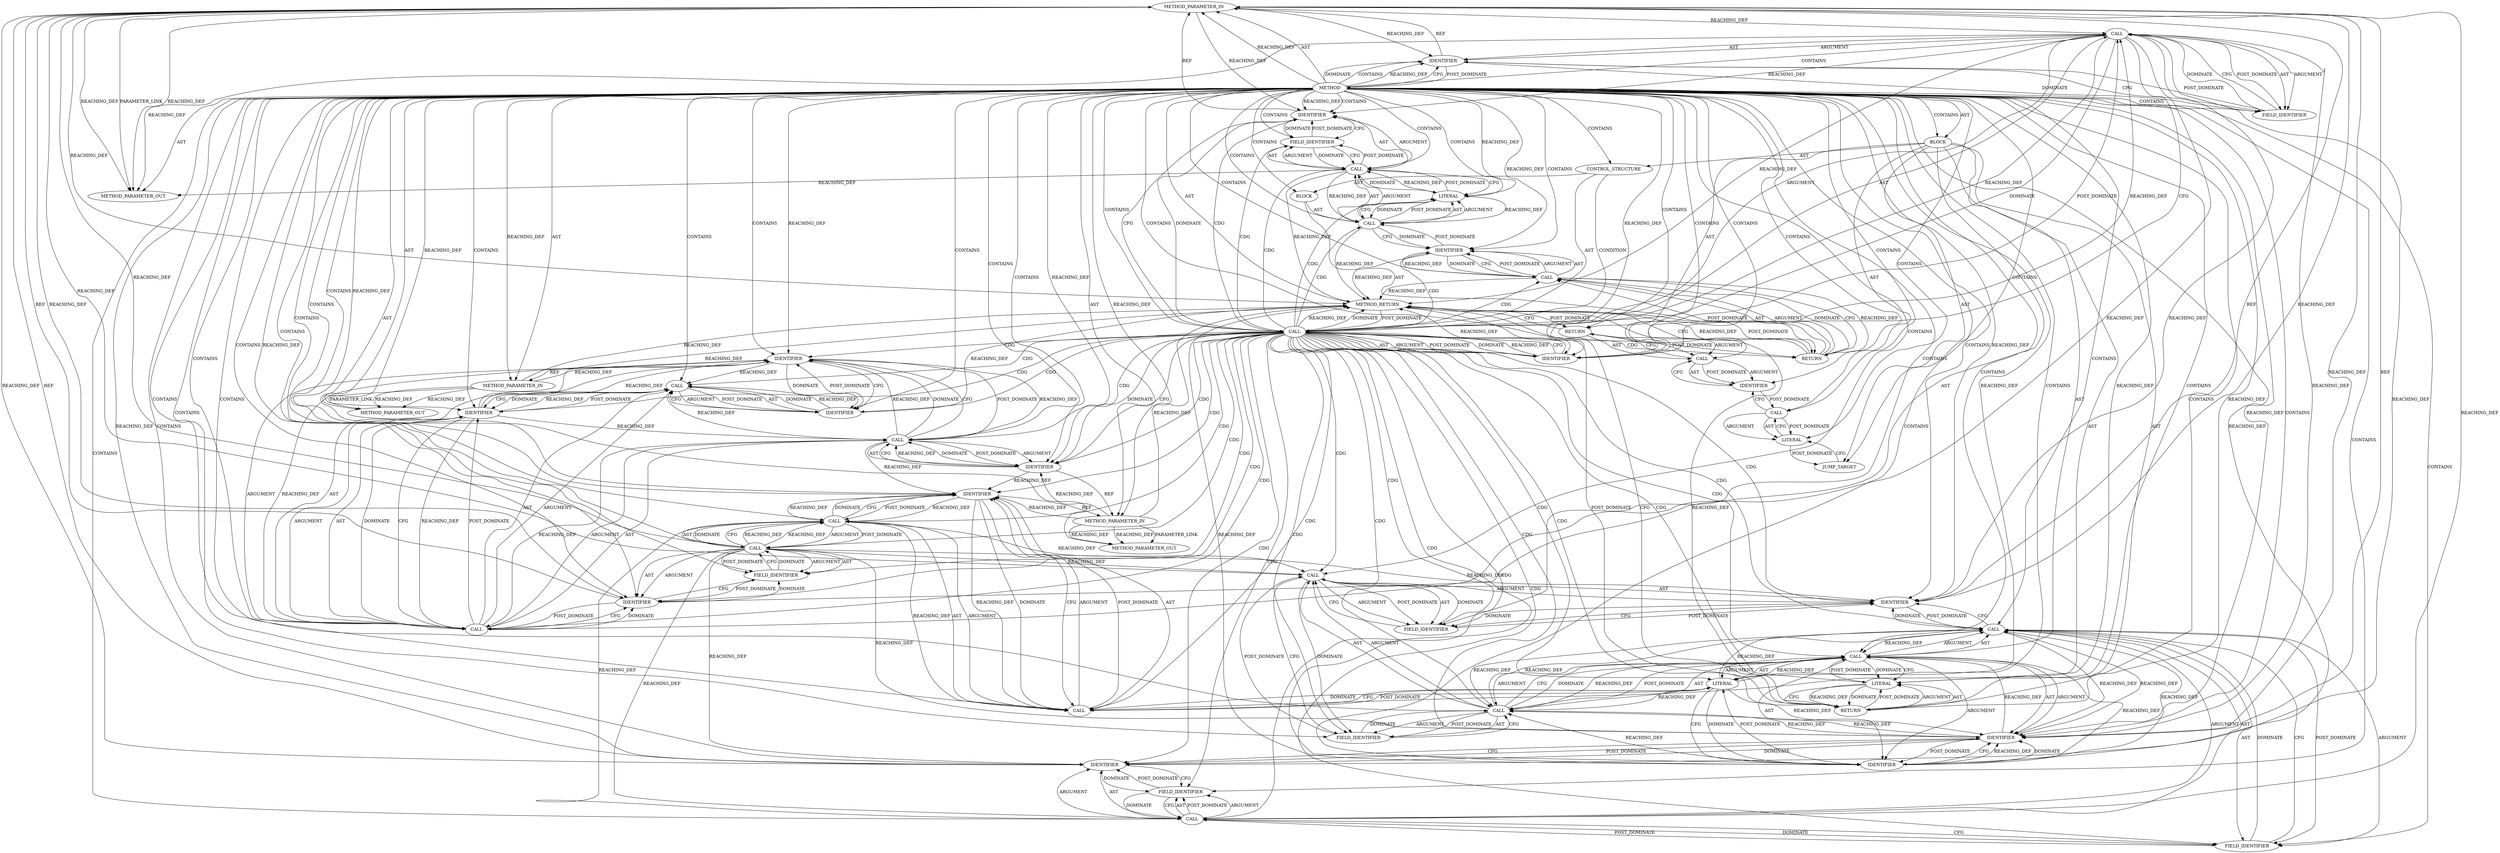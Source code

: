 digraph {
  13265 [label=METHOD_PARAMETER_OUT ORDER=1 CODE="struct ceph_connection *con" IS_VARIADIC=false COLUMN_NUMBER=35 LINE_NUMBER=2530 TYPE_FULL_NAME="ceph_connection*" EVALUATION_STRATEGY="BY_VALUE" INDEX=1 NAME="con"]
  13267 [label=METHOD_PARAMETER_OUT ORDER=3 CODE="void *end" IS_VARIADIC=false COLUMN_NUMBER=16 LINE_NUMBER=2531 TYPE_FULL_NAME="void*" EVALUATION_STRATEGY="BY_VALUE" INDEX=3 NAME="end"]
  8219 [label=METHOD_PARAMETER_IN ORDER=1 CODE="struct ceph_connection *con" IS_VARIADIC=false COLUMN_NUMBER=35 LINE_NUMBER=2530 TYPE_FULL_NAME="ceph_connection*" EVALUATION_STRATEGY="BY_VALUE" INDEX=1 NAME="con"]
  8272 [label=IDENTIFIER ORDER=1 ARGUMENT_INDEX=1 CODE="EINVAL" COLUMN_NUMBER=10 LINE_NUMBER=2548 TYPE_FULL_NAME="ANY" NAME="EINVAL"]
  8241 [label=IDENTIFIER ORDER=2 ARGUMENT_INDEX=2 CODE="end" COLUMN_NUMBER=23 LINE_NUMBER=2538 TYPE_FULL_NAME="void*" NAME="end"]
  8231 [label=CALL ORDER=1 ARGUMENT_INDEX=1 CODE="con->error_msg" COLUMN_NUMBER=3 METHOD_FULL_NAME="<operator>.indirectFieldAccess" LINE_NUMBER=2534 TYPE_FULL_NAME="<empty>" DISPATCH_TYPE="STATIC_DISPATCH" SIGNATURE="" NAME="<operator>.indirectFieldAccess"]
  8270 [label=RETURN ORDER=8 ARGUMENT_INDEX=-1 CODE="return -EINVAL;" COLUMN_NUMBER=2 LINE_NUMBER=2548]
  8234 [label=LITERAL ORDER=2 ARGUMENT_INDEX=2 CODE="\"protocol error, unexpected keepalive2_ack\"" COLUMN_NUMBER=20 LINE_NUMBER=2534 TYPE_FULL_NAME="char"]
  8225 [label=CALL ORDER=1 ARGUMENT_INDEX=1 CODE="con->state" COLUMN_NUMBER=6 METHOD_FULL_NAME="<operator>.indirectFieldAccess" LINE_NUMBER=2533 TYPE_FULL_NAME="<empty>" DISPATCH_TYPE="STATIC_DISPATCH" SIGNATURE="" NAME="<operator>.indirectFieldAccess"]
  8247 [label=CALL ORDER=1 ARGUMENT_INDEX=1 CODE="con->last_keepalive_ack" COLUMN_NUMBER=26 METHOD_FULL_NAME="<operator>.indirectFieldAccess" LINE_NUMBER=2539 TYPE_FULL_NAME="<empty>" DISPATCH_TYPE="STATIC_DISPATCH" SIGNATURE="" NAME="<operator>.indirectFieldAccess"]
  8249 [label=FIELD_IDENTIFIER ORDER=2 ARGUMENT_INDEX=2 CODE="last_keepalive_ack" COLUMN_NUMBER=26 LINE_NUMBER=2539 CANONICAL_NAME="last_keepalive_ack"]
  8251 [label=CALL ORDER=4 ARGUMENT_INDEX=-1 CODE="dout(\"%s con %p timestamp %lld.%09ld\\n\", __func__, con,
	     con->last_keepalive_ack.tv_sec, con->last_keepalive_ack.tv_nsec)" COLUMN_NUMBER=2 METHOD_FULL_NAME="dout" LINE_NUMBER=2541 TYPE_FULL_NAME="<empty>" DISPATCH_TYPE="STATIC_DISPATCH" SIGNATURE="" NAME="dout"]
  8261 [label=CALL ORDER=1 ARGUMENT_INDEX=1 CODE="con->last_keepalive_ack" COLUMN_NUMBER=39 METHOD_FULL_NAME="<operator>.indirectFieldAccess" LINE_NUMBER=2542 TYPE_FULL_NAME="<empty>" DISPATCH_TYPE="STATIC_DISPATCH" SIGNATURE="" NAME="<operator>.indirectFieldAccess"]
  8258 [label=FIELD_IDENTIFIER ORDER=2 ARGUMENT_INDEX=2 CODE="last_keepalive_ack" COLUMN_NUMBER=7 LINE_NUMBER=2542 CANONICAL_NAME="last_keepalive_ack"]
  8226 [label=IDENTIFIER ORDER=1 ARGUMENT_INDEX=1 CODE="con" COLUMN_NUMBER=6 LINE_NUMBER=2533 TYPE_FULL_NAME="ceph_connection*" NAME="con"]
  8257 [label=IDENTIFIER ORDER=1 ARGUMENT_INDEX=1 CODE="con" COLUMN_NUMBER=7 LINE_NUMBER=2542 TYPE_FULL_NAME="ceph_connection*" NAME="con"]
  8223 [label=CONTROL_STRUCTURE CONTROL_STRUCTURE_TYPE="IF" ORDER=1 PARSER_TYPE_NAME="CASTIfStatement" ARGUMENT_INDEX=-1 CODE="if (con->state != CEPH_CON_S_OPEN)" COLUMN_NUMBER=2 LINE_NUMBER=2533]
  8242 [label=CALL ORDER=3 ARGUMENT_INDEX=3 CODE="sizeof(struct ceph_timespec)" COLUMN_NUMBER=28 METHOD_FULL_NAME="<operator>.sizeOf" LINE_NUMBER=2538 TYPE_FULL_NAME="<empty>" DISPATCH_TYPE="STATIC_DISPATCH" SIGNATURE="" NAME="<operator>.sizeOf"]
  8224 [label=CALL ORDER=1 ARGUMENT_INDEX=-1 CODE="con->state != CEPH_CON_S_OPEN" COLUMN_NUMBER=6 METHOD_FULL_NAME="<operator>.notEquals" LINE_NUMBER=2533 TYPE_FULL_NAME="<empty>" DISPATCH_TYPE="STATIC_DISPATCH" SIGNATURE="" NAME="<operator>.notEquals"]
  8233 [label=FIELD_IDENTIFIER ORDER=2 ARGUMENT_INDEX=2 CODE="error_msg" COLUMN_NUMBER=3 LINE_NUMBER=2534 CANONICAL_NAME="error_msg"]
  8269 [label=LITERAL ORDER=1 ARGUMENT_INDEX=1 CODE="\"failed to decode keepalive2_ack\\n\"" COLUMN_NUMBER=9 LINE_NUMBER=2547 TYPE_FULL_NAME="char"]
  8250 [label=IDENTIFIER ORDER=2 ARGUMENT_INDEX=2 CODE="p" COLUMN_NUMBER=51 LINE_NUMBER=2539 TYPE_FULL_NAME="void*" NAME="p"]
  8262 [label=IDENTIFIER ORDER=1 ARGUMENT_INDEX=1 CODE="con" COLUMN_NUMBER=39 LINE_NUMBER=2542 TYPE_FULL_NAME="ceph_connection*" NAME="con"]
  8246 [label=CALL ORDER=1 ARGUMENT_INDEX=1 CODE="&con->last_keepalive_ack" COLUMN_NUMBER=25 METHOD_FULL_NAME="<operator>.addressOf" LINE_NUMBER=2539 TYPE_FULL_NAME="<empty>" DISPATCH_TYPE="STATIC_DISPATCH" SIGNATURE="" NAME="<operator>.addressOf"]
  8228 [label=IDENTIFIER ORDER=2 ARGUMENT_INDEX=2 CODE="CEPH_CON_S_OPEN" COLUMN_NUMBER=20 LINE_NUMBER=2533 TYPE_FULL_NAME="ANY" NAME="CEPH_CON_S_OPEN"]
  8220 [label=METHOD_PARAMETER_IN ORDER=2 CODE="void *p" IS_VARIADIC=false COLUMN_NUMBER=7 LINE_NUMBER=2531 TYPE_FULL_NAME="void*" EVALUATION_STRATEGY="BY_VALUE" INDEX=2 NAME="p"]
  8222 [label=BLOCK ORDER=4 ARGUMENT_INDEX=-1 CODE="{
	if (con->state != CEPH_CON_S_OPEN) {
		con->error_msg = \"protocol error, unexpected keepalive2_ack\";
		return -EINVAL;
	}

	ceph_decode_need(&p, end, sizeof(struct ceph_timespec), bad);
	ceph_decode_timespec64(&con->last_keepalive_ack, p);

	dout(\"%s con %p timestamp %lld.%09ld\\n\", __func__, con,
	     con->last_keepalive_ack.tv_sec, con->last_keepalive_ack.tv_nsec);

	return 0;

bad:
	pr_err(\"failed to decode keepalive2_ack\\n\");
	return -EINVAL;
}" COLUMN_NUMBER=1 LINE_NUMBER=2532 TYPE_FULL_NAME="void"]
  8244 [label=IDENTIFIER ORDER=4 ARGUMENT_INDEX=4 CODE="bad" COLUMN_NUMBER=58 LINE_NUMBER=2538 TYPE_FULL_NAME="ANY" NAME="bad"]
  8230 [label=CALL ORDER=1 ARGUMENT_INDEX=-1 CODE="con->error_msg = \"protocol error, unexpected keepalive2_ack\"" COLUMN_NUMBER=3 METHOD_FULL_NAME="<operator>.assignment" LINE_NUMBER=2534 TYPE_FULL_NAME="<empty>" DISPATCH_TYPE="STATIC_DISPATCH" SIGNATURE="" NAME="<operator>.assignment"]
  8259 [label=FIELD_IDENTIFIER ORDER=2 ARGUMENT_INDEX=2 CODE="tv_sec" COLUMN_NUMBER=7 LINE_NUMBER=2542 CANONICAL_NAME="tv_sec"]
  8252 [label=LITERAL ORDER=1 ARGUMENT_INDEX=1 CODE="\"%s con %p timestamp %lld.%09ld\\n\"" COLUMN_NUMBER=7 LINE_NUMBER=2541 TYPE_FULL_NAME="char"]
  8267 [label=JUMP_TARGET ORDER=6 PARSER_TYPE_NAME="CASTLabelStatement" ARGUMENT_INDEX=-1 CODE="bad:
	pr_err(\"failed to decode keepalive2_ack\\n\");" COLUMN_NUMBER=1 LINE_NUMBER=2546 NAME="bad"]
  8229 [label=BLOCK ORDER=2 ARGUMENT_INDEX=-1 CODE="{
		con->error_msg = \"protocol error, unexpected keepalive2_ack\";
		return -EINVAL;
	}" COLUMN_NUMBER=37 LINE_NUMBER=2533 TYPE_FULL_NAME="void"]
  8265 [label=RETURN ORDER=5 ARGUMENT_INDEX=-1 CODE="return 0;" COLUMN_NUMBER=2 LINE_NUMBER=2544]
  8273 [label=METHOD_RETURN ORDER=5 CODE="RET" COLUMN_NUMBER=1 LINE_NUMBER=2530 TYPE_FULL_NAME="int" EVALUATION_STRATEGY="BY_VALUE"]
  8227 [label=FIELD_IDENTIFIER ORDER=2 ARGUMENT_INDEX=2 CODE="state" COLUMN_NUMBER=6 LINE_NUMBER=2533 CANONICAL_NAME="state"]
  8218 [label=METHOD COLUMN_NUMBER=1 LINE_NUMBER=2530 COLUMN_NUMBER_END=1 IS_EXTERNAL=false SIGNATURE="int process_keepalive2_ack (ceph_connection*,void*,void*)" NAME="process_keepalive2_ack" AST_PARENT_TYPE="TYPE_DECL" AST_PARENT_FULL_NAME="messenger_v2.c:<global>" ORDER=100 CODE="static int process_keepalive2_ack(struct ceph_connection *con,
				  void *p, void *end)
{
	if (con->state != CEPH_CON_S_OPEN) {
		con->error_msg = \"protocol error, unexpected keepalive2_ack\";
		return -EINVAL;
	}

	ceph_decode_need(&p, end, sizeof(struct ceph_timespec), bad);
	ceph_decode_timespec64(&con->last_keepalive_ack, p);

	dout(\"%s con %p timestamp %lld.%09ld\\n\", __func__, con,
	     con->last_keepalive_ack.tv_sec, con->last_keepalive_ack.tv_nsec);

	return 0;

bad:
	pr_err(\"failed to decode keepalive2_ack\\n\");
	return -EINVAL;
}" FULL_NAME="process_keepalive2_ack" LINE_NUMBER_END=2549 FILENAME="messenger_v2.c"]
  8260 [label=CALL ORDER=5 ARGUMENT_INDEX=5 CODE="con->last_keepalive_ack.tv_nsec" COLUMN_NUMBER=39 METHOD_FULL_NAME="<operator>.fieldAccess" LINE_NUMBER=2542 TYPE_FULL_NAME="<empty>" DISPATCH_TYPE="STATIC_DISPATCH" SIGNATURE="" NAME="<operator>.fieldAccess"]
  8255 [label=CALL ORDER=4 ARGUMENT_INDEX=4 CODE="con->last_keepalive_ack.tv_sec" COLUMN_NUMBER=7 METHOD_FULL_NAME="<operator>.fieldAccess" LINE_NUMBER=2542 TYPE_FULL_NAME="<empty>" DISPATCH_TYPE="STATIC_DISPATCH" SIGNATURE="" NAME="<operator>.fieldAccess"]
  8254 [label=IDENTIFIER ORDER=3 ARGUMENT_INDEX=3 CODE="con" COLUMN_NUMBER=53 LINE_NUMBER=2541 TYPE_FULL_NAME="ceph_connection*" NAME="con"]
  8268 [label=CALL ORDER=7 ARGUMENT_INDEX=-1 CODE="pr_err(\"failed to decode keepalive2_ack\\n\")" COLUMN_NUMBER=2 METHOD_FULL_NAME="pr_err" LINE_NUMBER=2547 TYPE_FULL_NAME="<empty>" DISPATCH_TYPE="STATIC_DISPATCH" SIGNATURE="" NAME="pr_err"]
  8238 [label=CALL ORDER=2 ARGUMENT_INDEX=-1 CODE="ceph_decode_need(&p, end, sizeof(struct ceph_timespec), bad)" COLUMN_NUMBER=2 METHOD_FULL_NAME="ceph_decode_need" LINE_NUMBER=2538 TYPE_FULL_NAME="<empty>" DISPATCH_TYPE="STATIC_DISPATCH" SIGNATURE="" NAME="ceph_decode_need"]
  8253 [label=IDENTIFIER ORDER=2 ARGUMENT_INDEX=2 CODE="__func__" COLUMN_NUMBER=43 LINE_NUMBER=2541 TYPE_FULL_NAME="ANY" NAME="__func__"]
  8256 [label=CALL ORDER=1 ARGUMENT_INDEX=1 CODE="con->last_keepalive_ack" COLUMN_NUMBER=7 METHOD_FULL_NAME="<operator>.indirectFieldAccess" LINE_NUMBER=2542 TYPE_FULL_NAME="<empty>" DISPATCH_TYPE="STATIC_DISPATCH" SIGNATURE="" NAME="<operator>.indirectFieldAccess"]
  8235 [label=RETURN ORDER=2 ARGUMENT_INDEX=-1 CODE="return -EINVAL;" COLUMN_NUMBER=3 LINE_NUMBER=2535]
  8221 [label=METHOD_PARAMETER_IN ORDER=3 CODE="void *end" IS_VARIADIC=false COLUMN_NUMBER=16 LINE_NUMBER=2531 TYPE_FULL_NAME="void*" EVALUATION_STRATEGY="BY_VALUE" INDEX=3 NAME="end"]
  8240 [label=IDENTIFIER ORDER=1 ARGUMENT_INDEX=1 CODE="p" COLUMN_NUMBER=20 LINE_NUMBER=2538 TYPE_FULL_NAME="void*" NAME="p"]
  8239 [label=CALL ORDER=1 ARGUMENT_INDEX=1 CODE="&p" COLUMN_NUMBER=19 METHOD_FULL_NAME="<operator>.addressOf" LINE_NUMBER=2538 TYPE_FULL_NAME="<empty>" DISPATCH_TYPE="STATIC_DISPATCH" SIGNATURE="" NAME="<operator>.addressOf"]
  8243 [label=IDENTIFIER ORDER=1 ARGUMENT_INDEX=1 CODE="struct ceph_timespec" COLUMN_NUMBER=35 LINE_NUMBER=2538 TYPE_FULL_NAME="ceph_timespec" NAME="struct ceph_timespec"]
  8245 [label=CALL ORDER=3 ARGUMENT_INDEX=-1 CODE="ceph_decode_timespec64(&con->last_keepalive_ack, p)" COLUMN_NUMBER=2 METHOD_FULL_NAME="ceph_decode_timespec64" LINE_NUMBER=2539 TYPE_FULL_NAME="<empty>" DISPATCH_TYPE="STATIC_DISPATCH" SIGNATURE="" NAME="ceph_decode_timespec64"]
  13266 [label=METHOD_PARAMETER_OUT ORDER=2 CODE="void *p" IS_VARIADIC=false COLUMN_NUMBER=7 LINE_NUMBER=2531 TYPE_FULL_NAME="void*" EVALUATION_STRATEGY="BY_VALUE" INDEX=2 NAME="p"]
  8263 [label=FIELD_IDENTIFIER ORDER=2 ARGUMENT_INDEX=2 CODE="last_keepalive_ack" COLUMN_NUMBER=39 LINE_NUMBER=2542 CANONICAL_NAME="last_keepalive_ack"]
  8271 [label=CALL ORDER=1 ARGUMENT_INDEX=-1 CODE="-EINVAL" COLUMN_NUMBER=9 METHOD_FULL_NAME="<operator>.minus" LINE_NUMBER=2548 TYPE_FULL_NAME="<empty>" DISPATCH_TYPE="STATIC_DISPATCH" SIGNATURE="" NAME="<operator>.minus"]
  8264 [label=FIELD_IDENTIFIER ORDER=2 ARGUMENT_INDEX=2 CODE="tv_nsec" COLUMN_NUMBER=39 LINE_NUMBER=2542 CANONICAL_NAME="tv_nsec"]
  8266 [label=LITERAL ORDER=1 ARGUMENT_INDEX=-1 CODE="0" COLUMN_NUMBER=9 LINE_NUMBER=2544 TYPE_FULL_NAME="int"]
  8237 [label=IDENTIFIER ORDER=1 ARGUMENT_INDEX=1 CODE="EINVAL" COLUMN_NUMBER=11 LINE_NUMBER=2535 TYPE_FULL_NAME="ANY" NAME="EINVAL"]
  8248 [label=IDENTIFIER ORDER=1 ARGUMENT_INDEX=1 CODE="con" COLUMN_NUMBER=26 LINE_NUMBER=2539 TYPE_FULL_NAME="ceph_connection*" NAME="con"]
  8236 [label=CALL ORDER=1 ARGUMENT_INDEX=-1 CODE="-EINVAL" COLUMN_NUMBER=10 METHOD_FULL_NAME="<operator>.minus" LINE_NUMBER=2535 TYPE_FULL_NAME="<empty>" DISPATCH_TYPE="STATIC_DISPATCH" SIGNATURE="" NAME="<operator>.minus"]
  8232 [label=IDENTIFIER ORDER=1 ARGUMENT_INDEX=1 CODE="con" COLUMN_NUMBER=3 LINE_NUMBER=2534 TYPE_FULL_NAME="ceph_connection*" NAME="con"]
  8224 -> 8262 [label=CDG ]
  8231 -> 8233 [label=POST_DOMINATE ]
  8266 -> 8265 [label=CFG ]
  8245 -> 8252 [label=DOMINATE ]
  8218 -> 8254 [label=CONTAINS ]
  8241 -> 8243 [label=DOMINATE ]
  8239 -> 8250 [label=REACHING_DEF VARIABLE="&p"]
  8218 -> 8252 [label=REACHING_DEF VARIABLE=""]
  8250 -> 8246 [label=POST_DOMINATE ]
  8235 -> 8273 [label=CFG ]
  8256 -> 8257 [label=ARGUMENT ]
  8218 -> 8241 [label=REACHING_DEF VARIABLE=""]
  8218 -> 8236 [label=CONTAINS ]
  8229 -> 8235 [label=AST ]
  8222 -> 8268 [label=AST ]
  8247 -> 8262 [label=REACHING_DEF VARIABLE="con->last_keepalive_ack"]
  8218 -> 8272 [label=CONTAINS ]
  8218 -> 8265 [label=REACHING_DEF VARIABLE=""]
  8218 -> 8232 [label=REACHING_DEF VARIABLE=""]
  8228 -> 8224 [label=DOMINATE ]
  8242 -> 8243 [label=ARGUMENT ]
  8218 -> 8221 [label=REACHING_DEF VARIABLE=""]
  8228 -> 8273 [label=REACHING_DEF VARIABLE="CEPH_CON_S_OPEN"]
  8273 -> 8224 [label=POST_DOMINATE ]
  8227 -> 8226 [label=POST_DOMINATE ]
  8224 -> 8249 [label=CDG ]
  8247 -> 8249 [label=ARGUMENT ]
  8272 -> 8271 [label=CFG ]
  8234 -> 8231 [label=REACHING_DEF VARIABLE="\"protocol error, unexpected keepalive2_ack\""]
  8257 -> 8254 [label=POST_DOMINATE ]
  8251 -> 8254 [label=AST ]
  8246 -> 8250 [label=REACHING_DEF VARIABLE="&con->last_keepalive_ack"]
  8234 -> 8230 [label=REACHING_DEF VARIABLE="\"protocol error, unexpected keepalive2_ack\""]
  8258 -> 8257 [label=POST_DOMINATE ]
  8231 -> 8233 [label=AST ]
  8265 -> 8273 [label=CFG ]
  8225 -> 8257 [label=REACHING_DEF VARIABLE="con->state"]
  8228 -> 8224 [label=REACHING_DEF VARIABLE="CEPH_CON_S_OPEN"]
  8219 -> 8248 [label=REACHING_DEF VARIABLE="con"]
  8224 -> 8261 [label=CDG ]
  8224 -> 8237 [label=CDG ]
  8224 -> 8242 [label=CDG ]
  8251 -> 8260 [label=ARGUMENT ]
  8253 -> 8260 [label=REACHING_DEF VARIABLE="__func__"]
  8218 -> 8259 [label=CONTAINS ]
  8227 -> 8225 [label=DOMINATE ]
  8254 -> 8219 [label=REF ]
  8218 -> 8235 [label=CONTAINS ]
  8224 -> 8232 [label=DOMINATE ]
  8224 -> 8228 [label=AST ]
  8263 -> 8261 [label=DOMINATE ]
  8219 -> 8226 [label=REACHING_DEF VARIABLE="con"]
  8218 -> 13267 [label=AST ]
  8218 -> 8219 [label=REACHING_DEF VARIABLE=""]
  8223 -> 8224 [label=CONDITION ]
  8218 -> 8246 [label=CONTAINS ]
  8273 -> 8270 [label=POST_DOMINATE ]
  8242 -> 8244 [label=CFG ]
  8244 -> 8241 [label=REACHING_DEF VARIABLE="bad"]
  8258 -> 8256 [label=DOMINATE ]
  8262 -> 8219 [label=REF ]
  8224 -> 8233 [label=CDG ]
  8221 -> 13267 [label=REACHING_DEF VARIABLE="end"]
  8221 -> 13267 [label=REACHING_DEF VARIABLE="end"]
  8254 -> 8251 [label=REACHING_DEF VARIABLE="con"]
  8237 -> 8236 [label=REACHING_DEF VARIABLE="EINVAL"]
  8233 -> 8232 [label=POST_DOMINATE ]
  8245 -> 8246 [label=AST ]
  8225 -> 8227 [label=POST_DOMINATE ]
  8218 -> 8253 [label=REACHING_DEF VARIABLE=""]
  8238 -> 8242 [label=AST ]
  8218 -> 8253 [label=CONTAINS ]
  8218 -> 8240 [label=REACHING_DEF VARIABLE=""]
  8218 -> 8248 [label=REACHING_DEF VARIABLE=""]
  8244 -> 8238 [label=DOMINATE ]
  8232 -> 8219 [label=REF ]
  8234 -> 8231 [label=POST_DOMINATE ]
  8231 -> 8233 [label=ARGUMENT ]
  8239 -> 8241 [label=REACHING_DEF VARIABLE="&p"]
  8218 -> 8258 [label=CONTAINS ]
  8218 -> 8255 [label=CONTAINS ]
  8245 -> 8252 [label=CFG ]
  8241 -> 8239 [label=POST_DOMINATE ]
  8225 -> 8262 [label=REACHING_DEF VARIABLE="con->state"]
  8247 -> 8249 [label=AST ]
  8272 -> 8268 [label=POST_DOMINATE ]
  8260 -> 8261 [label=AST ]
  8251 -> 8253 [label=AST ]
  8218 -> 8265 [label=CONTAINS ]
  8224 -> 8239 [label=CDG ]
  8241 -> 8242 [label=REACHING_DEF VARIABLE="end"]
  8225 -> 8254 [label=REACHING_DEF VARIABLE="con->state"]
  8225 -> 8227 [label=AST ]
  8224 -> 8255 [label=CDG ]
  8253 -> 8254 [label=CFG ]
  8263 -> 8262 [label=POST_DOMINATE ]
  8270 -> 8271 [label=POST_DOMINATE ]
  8228 -> 8225 [label=POST_DOMINATE ]
  8249 -> 8247 [label=CFG ]
  8251 -> 8255 [label=ARGUMENT ]
  8237 -> 8236 [label=DOMINATE ]
  8268 -> 8269 [label=POST_DOMINATE ]
  8247 -> 8246 [label=DOMINATE ]
  8231 -> 13265 [label=REACHING_DEF VARIABLE="con->error_msg"]
  8218 -> 8226 [label=DOMINATE ]
  8236 -> 8237 [label=POST_DOMINATE ]
  8247 -> 8256 [label=REACHING_DEF VARIABLE="con->last_keepalive_ack"]
  8224 -> 8225 [label=ARGUMENT ]
  8218 -> 8237 [label=CONTAINS ]
  8224 -> 8232 [label=CDG ]
  8218 -> 8249 [label=CONTAINS ]
  8238 -> 8242 [label=ARGUMENT ]
  8239 -> 8238 [label=REACHING_DEF VARIABLE="&p"]
  8248 -> 8249 [label=DOMINATE ]
  8241 -> 8239 [label=REACHING_DEF VARIABLE="end"]
  8260 -> 8261 [label=ARGUMENT ]
  8224 -> 8235 [label=CDG ]
  8236 -> 8235 [label=DOMINATE ]
  8253 -> 8255 [label=REACHING_DEF VARIABLE="__func__"]
  8251 -> 8266 [label=DOMINATE ]
  8240 -> 8239 [label=CFG ]
  8239 -> 8241 [label=DOMINATE ]
  8244 -> 8242 [label=REACHING_DEF VARIABLE="bad"]
  8260 -> 8264 [label=ARGUMENT ]
  8246 -> 8250 [label=DOMINATE ]
  8218 -> 8270 [label=CONTAINS ]
  8255 -> 8259 [label=POST_DOMINATE ]
  8219 -> 8256 [label=REACHING_DEF VARIABLE="con"]
  8245 -> 8250 [label=ARGUMENT ]
  8269 -> 8267 [label=POST_DOMINATE ]
  8265 -> 8273 [label=REACHING_DEF VARIABLE="<RET>"]
  8243 -> 8242 [label=DOMINATE ]
  8238 -> 8244 [label=POST_DOMINATE ]
  8230 -> 8234 [label=POST_DOMINATE ]
  8224 -> 8243 [label=CDG ]
  8218 -> 8242 [label=CONTAINS ]
  8254 -> 8260 [label=REACHING_DEF VARIABLE="con"]
  8218 -> 8228 [label=CONTAINS ]
  8218 -> 8239 [label=CONTAINS ]
  8218 -> 8269 [label=CONTAINS ]
  8218 -> 8243 [label=CONTAINS ]
  8224 -> 8256 [label=CDG ]
  8264 -> 8260 [label=CFG ]
  8244 -> 8242 [label=POST_DOMINATE ]
  8224 -> 8240 [label=DOMINATE ]
  8224 -> 8232 [label=CFG ]
  8218 -> 8237 [label=REACHING_DEF VARIABLE=""]
  8224 -> 8264 [label=CDG ]
  8244 -> 8238 [label=CFG ]
  8244 -> 8239 [label=REACHING_DEF VARIABLE="bad"]
  8235 -> 8273 [label=REACHING_DEF VARIABLE="<RET>"]
  8260 -> 8255 [label=REACHING_DEF VARIABLE="con->last_keepalive_ack.tv_nsec"]
  8218 -> 8234 [label=REACHING_DEF VARIABLE=""]
  8261 -> 8264 [label=CFG ]
  8218 -> 8250 [label=REACHING_DEF VARIABLE=""]
  8222 -> 8265 [label=AST ]
  8238 -> 8241 [label=AST ]
  8250 -> 8245 [label=REACHING_DEF VARIABLE="p"]
  8238 -> 8248 [label=CFG ]
  8236 -> 8273 [label=REACHING_DEF VARIABLE="-EINVAL"]
  8224 -> 8263 [label=CDG ]
  8221 -> 8241 [label=REACHING_DEF VARIABLE="end"]
  8238 -> 8239 [label=ARGUMENT ]
  8218 -> 8232 [label=CONTAINS ]
  8247 -> 8254 [label=REACHING_DEF VARIABLE="con->last_keepalive_ack"]
  8253 -> 8254 [label=REACHING_DEF VARIABLE="__func__"]
  8230 -> 8273 [label=REACHING_DEF VARIABLE="con->error_msg = \"protocol error, unexpected keepalive2_ack\""]
  8239 -> 8240 [label=AST ]
  8218 -> 8266 [label=CONTAINS ]
  8261 -> 8264 [label=DOMINATE ]
  8219 -> 8262 [label=REACHING_DEF VARIABLE="con"]
  8242 -> 8243 [label=POST_DOMINATE ]
  8227 -> 8225 [label=CFG ]
  8243 -> 8241 [label=POST_DOMINATE ]
  8252 -> 8253 [label=CFG ]
  8246 -> 8250 [label=CFG ]
  8252 -> 8253 [label=DOMINATE ]
  8234 -> 8230 [label=CFG ]
  8253 -> 8252 [label=POST_DOMINATE ]
  8224 -> 8253 [label=CDG ]
  8225 -> 8228 [label=CFG ]
  8260 -> 8254 [label=REACHING_DEF VARIABLE="con->last_keepalive_ack.tv_nsec"]
  8224 -> 8273 [label=REACHING_DEF VARIABLE="con->state != CEPH_CON_S_OPEN"]
  8225 -> 8228 [label=DOMINATE ]
  8246 -> 8247 [label=ARGUMENT ]
  8251 -> 8255 [label=AST ]
  8222 -> 8267 [label=AST ]
  8257 -> 8258 [label=CFG ]
  8226 -> 8227 [label=DOMINATE ]
  8218 -> 8224 [label=CONTAINS ]
  8230 -> 8231 [label=AST ]
  8256 -> 8257 [label=AST ]
  8237 -> 8236 [label=CFG ]
  8222 -> 8270 [label=AST ]
  8249 -> 8247 [label=DOMINATE ]
  8218 -> 8248 [label=CONTAINS ]
  8251 -> 8266 [label=CFG ]
  8254 -> 8257 [label=CFG ]
  8218 -> 8252 [label=CONTAINS ]
  8228 -> 8224 [label=CFG ]
  8218 -> 8238 [label=CONTAINS ]
  8222 -> 8223 [label=AST ]
  8271 -> 8272 [label=AST ]
  8240 -> 8220 [label=REF ]
  8247 -> 8248 [label=AST ]
  8247 -> 8248 [label=ARGUMENT ]
  8270 -> 8271 [label=ARGUMENT ]
  8251 -> 8252 [label=ARGUMENT ]
  8255 -> 8259 [label=AST ]
  8218 -> 8222 [label=CONTAINS ]
  8224 -> 8238 [label=CDG ]
  8237 -> 8273 [label=REACHING_DEF VARIABLE="EINVAL"]
  8261 -> 8263 [label=ARGUMENT ]
  8238 -> 8244 [label=ARGUMENT ]
  8232 -> 8233 [label=CFG ]
  8224 -> 8248 [label=CDG ]
  8253 -> 8273 [label=REACHING_DEF VARIABLE="__func__"]
  8252 -> 8245 [label=POST_DOMINATE ]
  8270 -> 8273 [label=CFG ]
  8219 -> 13265 [label=PARAMETER_LINK ]
  8218 -> 8220 [label=AST ]
  8262 -> 8263 [label=DOMINATE ]
  8224 -> 8244 [label=CDG ]
  8269 -> 8268 [label=CFG ]
  8251 -> 8254 [label=ARGUMENT ]
  8226 -> 8218 [label=POST_DOMINATE ]
  8218 -> 8245 [label=CONTAINS ]
  8224 -> 8240 [label=CFG ]
  8252 -> 8255 [label=REACHING_DEF VARIABLE="\"%s con %p timestamp %lld.%09ld\\n\""]
  8224 -> 8225 [label=AST ]
  8268 -> 8269 [label=ARGUMENT ]
  8218 -> 8221 [label=AST ]
  8218 -> 8256 [label=CONTAINS ]
  8219 -> 8247 [label=REACHING_DEF VARIABLE="con"]
  8250 -> 8246 [label=REACHING_DEF VARIABLE="p"]
  8243 -> 8242 [label=REACHING_DEF VARIABLE="struct ceph_timespec"]
  8218 -> 8231 [label=CONTAINS ]
  8260 -> 8251 [label=CFG ]
  8240 -> 8250 [label=REACHING_DEF VARIABLE="p"]
  8243 -> 8242 [label=CFG ]
  8224 -> 8257 [label=CDG ]
  8239 -> 8242 [label=REACHING_DEF VARIABLE="&p"]
  8260 -> 8251 [label=DOMINATE ]
  8218 -> 8262 [label=CONTAINS ]
  8260 -> 8264 [label=POST_DOMINATE ]
  8220 -> 13266 [label=REACHING_DEF VARIABLE="p"]
  8220 -> 13266 [label=REACHING_DEF VARIABLE="p"]
  8247 -> 8246 [label=CFG ]
  8246 -> 8256 [label=REACHING_DEF VARIABLE="&con->last_keepalive_ack"]
  8243 -> 8273 [label=REACHING_DEF VARIABLE="struct ceph_timespec"]
  8266 -> 8265 [label=DOMINATE ]
  8262 -> 8263 [label=CFG ]
  8255 -> 8262 [label=CFG ]
  8218 -> 8229 [label=CONTAINS ]
  8246 -> 8245 [label=REACHING_DEF VARIABLE="&con->last_keepalive_ack"]
  8268 -> 8272 [label=CFG ]
  8228 -> 8225 [label=REACHING_DEF VARIABLE="CEPH_CON_S_OPEN"]
  8225 -> 8273 [label=REACHING_DEF VARIABLE="con->state"]
  8218 -> 8227 [label=CONTAINS ]
  8261 -> 8262 [label=ARGUMENT ]
  8230 -> 8237 [label=CFG ]
  8218 -> 8250 [label=CONTAINS ]
  8218 -> 8233 [label=CONTAINS ]
  8257 -> 8219 [label=REF ]
  8218 -> 8262 [label=REACHING_DEF VARIABLE=""]
  8244 -> 8273 [label=REACHING_DEF VARIABLE="bad"]
  8273 -> 8235 [label=POST_DOMINATE ]
  8242 -> 8244 [label=DOMINATE ]
  8236 -> 8237 [label=ARGUMENT ]
  8224 -> 8247 [label=CDG ]
  8260 -> 8264 [label=AST ]
  8219 -> 8257 [label=REACHING_DEF VARIABLE="con"]
  8219 -> 8232 [label=REACHING_DEF VARIABLE="con"]
  8236 -> 8235 [label=REACHING_DEF VARIABLE="-EINVAL"]
  8224 -> 8234 [label=CDG ]
  8249 -> 8248 [label=POST_DOMINATE ]
  8254 -> 8257 [label=DOMINATE ]
  8238 -> 8241 [label=ARGUMENT ]
  8252 -> 8251 [label=REACHING_DEF VARIABLE="\"%s con %p timestamp %lld.%09ld\\n\""]
  8238 -> 8248 [label=DOMINATE ]
  8218 -> 8241 [label=CONTAINS ]
  8256 -> 8259 [label=DOMINATE ]
  8259 -> 8255 [label=DOMINATE ]
  8226 -> 8227 [label=CFG ]
  8224 -> 8258 [label=CDG ]
  8248 -> 8249 [label=CFG ]
  8255 -> 8251 [label=REACHING_DEF VARIABLE="con->last_keepalive_ack.tv_sec"]
  8256 -> 8258 [label=AST ]
  8219 -> 8254 [label=REACHING_DEF VARIABLE="con"]
  8224 -> 8266 [label=CDG ]
  8255 -> 8254 [label=REACHING_DEF VARIABLE="con->last_keepalive_ack.tv_sec"]
  8239 -> 8240 [label=POST_DOMINATE ]
  8266 -> 8265 [label=REACHING_DEF VARIABLE="0"]
  8246 -> 8261 [label=REACHING_DEF VARIABLE="&con->last_keepalive_ack"]
  8256 -> 8258 [label=POST_DOMINATE ]
  8235 -> 8236 [label=POST_DOMINATE ]
  8224 -> 8230 [label=CDG ]
  8224 -> 8265 [label=CDG ]
  8218 -> 8247 [label=CONTAINS ]
  8267 -> 8269 [label=CFG ]
  8225 -> 8227 [label=ARGUMENT ]
  8241 -> 8238 [label=REACHING_DEF VARIABLE="end"]
  8222 -> 8245 [label=AST ]
  8241 -> 8243 [label=CFG ]
  8253 -> 8254 [label=DOMINATE ]
  8231 -> 8234 [label=CFG ]
  8224 -> 8245 [label=CDG ]
  8271 -> 8272 [label=POST_DOMINATE ]
  8261 -> 8263 [label=POST_DOMINATE ]
  8224 -> 8241 [label=CDG ]
  8252 -> 8254 [label=REACHING_DEF VARIABLE="\"%s con %p timestamp %lld.%09ld\\n\""]
  8218 -> 8220 [label=REACHING_DEF VARIABLE=""]
  8218 -> 8230 [label=CONTAINS ]
  8218 -> 8257 [label=REACHING_DEF VARIABLE=""]
  8224 -> 8236 [label=CDG ]
  8255 -> 8262 [label=DOMINATE ]
  8225 -> 8224 [label=REACHING_DEF VARIABLE="con->state"]
  8224 -> 8273 [label=DOMINATE ]
  8255 -> 8259 [label=ARGUMENT ]
  8255 -> 8260 [label=REACHING_DEF VARIABLE="con->last_keepalive_ack.tv_sec"]
  8268 -> 8269 [label=AST ]
  8218 -> 8225 [label=CONTAINS ]
  8226 -> 8219 [label=REF ]
  8240 -> 8239 [label=REACHING_DEF VARIABLE="p"]
  8266 -> 8251 [label=POST_DOMINATE ]
  8225 -> 8226 [label=ARGUMENT ]
  8218 -> 8271 [label=CONTAINS ]
  8251 -> 8252 [label=AST ]
  8255 -> 8256 [label=ARGUMENT ]
  8231 -> 8273 [label=REACHING_DEF VARIABLE="con->error_msg"]
  8218 -> 8263 [label=CONTAINS ]
  8239 -> 8240 [label=ARGUMENT ]
  8261 -> 8262 [label=AST ]
  8265 -> 8266 [label=POST_DOMINATE ]
  8218 -> 8226 [label=CONTAINS ]
  8258 -> 8256 [label=CFG ]
  8261 -> 8263 [label=AST ]
  8225 -> 13265 [label=REACHING_DEF VARIABLE="con->state"]
  8224 -> 8254 [label=CDG ]
  8218 -> 8268 [label=CONTAINS ]
  8218 -> 8260 [label=CONTAINS ]
  8256 -> 8258 [label=ARGUMENT ]
  8247 -> 8261 [label=REACHING_DEF VARIABLE="con->last_keepalive_ack"]
  8223 -> 8229 [label=AST ]
  8219 -> 8225 [label=REACHING_DEF VARIABLE="con"]
  8218 -> 8264 [label=CONTAINS ]
  8219 -> 8261 [label=REACHING_DEF VARIABLE="con"]
  8218 -> 8244 [label=REACHING_DEF VARIABLE=""]
  8251 -> 8253 [label=ARGUMENT ]
  8247 -> 8257 [label=REACHING_DEF VARIABLE="con->last_keepalive_ack"]
  8271 -> 8270 [label=CFG ]
  8218 -> 8223 [label=CONTAINS ]
  8253 -> 8251 [label=REACHING_DEF VARIABLE="__func__"]
  8273 -> 8265 [label=POST_DOMINATE ]
  8264 -> 8260 [label=DOMINATE ]
  8237 -> 8230 [label=POST_DOMINATE ]
  8250 -> 8220 [label=REF ]
  8218 -> 8251 [label=CONTAINS ]
  8220 -> 8273 [label=REACHING_DEF VARIABLE="p"]
  8245 -> 8250 [label=POST_DOMINATE ]
  8218 -> 8266 [label=REACHING_DEF VARIABLE=""]
  8263 -> 8261 [label=CFG ]
  8218 -> 8254 [label=REACHING_DEF VARIABLE=""]
  8257 -> 8258 [label=DOMINATE ]
  8230 -> 8231 [label=ARGUMENT ]
  8224 -> 8252 [label=CDG ]
  8236 -> 8237 [label=AST ]
  8218 -> 13266 [label=AST ]
  8265 -> 8266 [label=ARGUMENT ]
  8240 -> 8239 [label=DOMINATE ]
  8218 -> 13265 [label=AST ]
  8230 -> 8234 [label=AST ]
  8224 -> 8251 [label=CDG ]
  8218 -> 8226 [label=REACHING_DEF VARIABLE=""]
  8218 -> 8222 [label=AST ]
  8218 -> 8267 [label=CONTAINS ]
  8224 -> 8228 [label=ARGUMENT ]
  8234 -> 8230 [label=DOMINATE ]
  8218 -> 8240 [label=CONTAINS ]
  8260 -> 8251 [label=REACHING_DEF VARIABLE="con->last_keepalive_ack.tv_nsec"]
  8219 -> 8273 [label=REACHING_DEF VARIABLE="con"]
  8218 -> 8228 [label=REACHING_DEF VARIABLE=""]
  8232 -> 8233 [label=DOMINATE ]
  8241 -> 8221 [label=REF ]
  8247 -> 8249 [label=POST_DOMINATE ]
  8231 -> 8234 [label=DOMINATE ]
  8231 -> 8232 [label=AST ]
  8251 -> 8260 [label=POST_DOMINATE ]
  8235 -> 8236 [label=AST ]
  8229 -> 8230 [label=AST ]
  8218 -> 8257 [label=CONTAINS ]
  8254 -> 8255 [label=REACHING_DEF VARIABLE="con"]
  8220 -> 8240 [label=REACHING_DEF VARIABLE="p"]
  8218 -> 8261 [label=CONTAINS ]
  8224 -> 8240 [label=CDG ]
  8222 -> 8238 [label=AST ]
  8250 -> 8245 [label=DOMINATE ]
  8248 -> 8219 [label=REF ]
  8235 -> 8236 [label=ARGUMENT ]
  8218 -> 8226 [label=CFG ]
  8271 -> 8272 [label=ARGUMENT ]
  8223 -> 8224 [label=AST ]
  8231 -> 8232 [label=ARGUMENT ]
  8252 -> 8260 [label=REACHING_DEF VARIABLE="\"%s con %p timestamp %lld.%09ld\\n\""]
  8242 -> 8243 [label=AST ]
  8238 -> 8239 [label=AST ]
  8254 -> 8253 [label=POST_DOMINATE ]
  8233 -> 8231 [label=CFG ]
  8224 -> 8260 [label=CDG ]
  8264 -> 8261 [label=POST_DOMINATE ]
  8236 -> 8235 [label=CFG ]
  8246 -> 8247 [label=POST_DOMINATE ]
  8221 -> 13267 [label=PARAMETER_LINK ]
  8220 -> 8250 [label=REACHING_DEF VARIABLE="p"]
  8230 -> 8237 [label=DOMINATE ]
  8225 -> 8226 [label=AST ]
  8245 -> 8246 [label=ARGUMENT ]
  8239 -> 8241 [label=CFG ]
  8270 -> 8271 [label=AST ]
  8259 -> 8255 [label=CFG ]
  8231 -> 8230 [label=REACHING_DEF VARIABLE="con->error_msg"]
  8224 -> 8250 [label=CDG ]
  8221 -> 8273 [label=REACHING_DEF VARIABLE="end"]
  8218 -> 8273 [label=AST ]
  8248 -> 8238 [label=POST_DOMINATE ]
  8218 -> 8219 [label=AST ]
  8233 -> 8231 [label=DOMINATE ]
  8265 -> 8266 [label=AST ]
  8262 -> 8255 [label=POST_DOMINATE ]
  8247 -> 8246 [label=REACHING_DEF VARIABLE="con->last_keepalive_ack"]
  8247 -> 8246 [label=REACHING_DEF VARIABLE="con->last_keepalive_ack"]
  8224 -> 8259 [label=CDG ]
  8220 -> 13266 [label=PARAMETER_LINK ]
  8218 -> 8234 [label=CONTAINS ]
  8251 -> 8260 [label=AST ]
  8259 -> 8256 [label=POST_DOMINATE ]
  8244 -> 8238 [label=REACHING_DEF VARIABLE="bad"]
  8222 -> 8251 [label=AST ]
  8245 -> 8250 [label=AST ]
  8256 -> 8259 [label=CFG ]
  8238 -> 8244 [label=AST ]
  8246 -> 8247 [label=AST ]
  8225 -> 8232 [label=REACHING_DEF VARIABLE="con->state"]
  8224 -> 8228 [label=POST_DOMINATE ]
  8250 -> 8245 [label=CFG ]
  8255 -> 8256 [label=AST ]
  8225 -> 8248 [label=REACHING_DEF VARIABLE="con->state"]
  8230 -> 8234 [label=ARGUMENT ]
  8219 -> 13265 [label=REACHING_DEF VARIABLE="con"]
  8219 -> 13265 [label=REACHING_DEF VARIABLE="con"]
  8224 -> 8231 [label=CDG ]
  8218 -> 8244 [label=CONTAINS ]
  8224 -> 8246 [label=CDG ]
}
